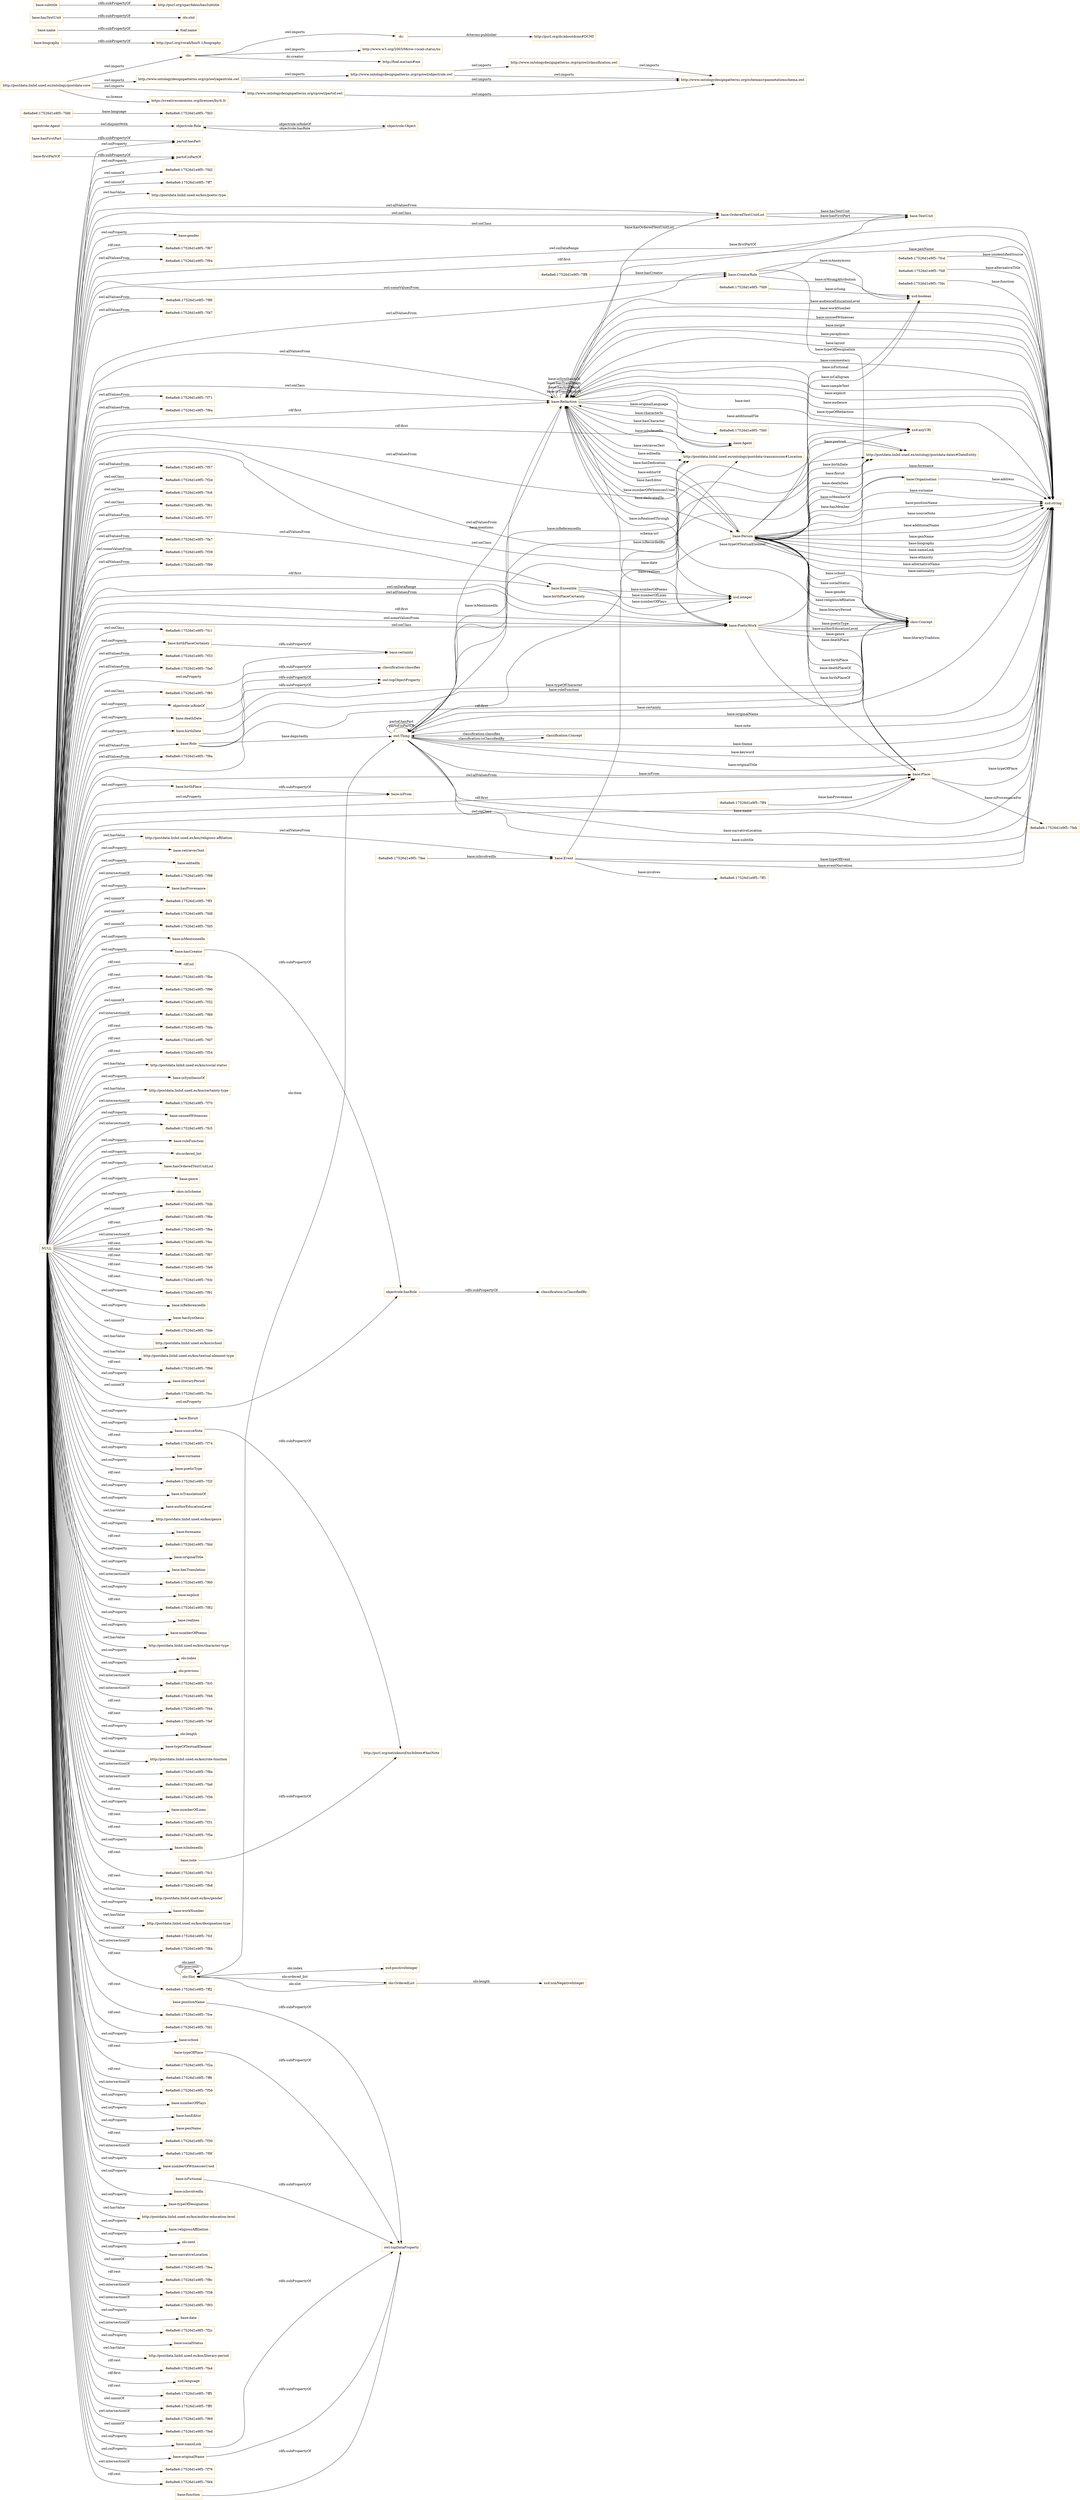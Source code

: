 digraph ar2dtool_diagram { 
rankdir=LR;
size="1501"
node [shape = rectangle, color="orange"]; "-8e6a8e6:17526d1e9f5:-7f94" "base:Role" "base:OrderedTextUnitList" "-8e6a8e6:17526d1e9f5:-7f8f" "-8e6a8e6:17526d1e9f5:-7f47" "agentrole:Agent" "base:Agent" "-8e6a8e6:17526d1e9f5:-7fee" "base:CreatorRole" "base:Person" "-8e6a8e6:17526d1e9f5:-7ff4" "-8e6a8e6:17526d1e9f5:-7fd9" "-8e6a8e6:17526d1e9f5:-7fcd" "base:Organisation" "-8e6a8e6:17526d1e9f5:-7f71" "-8e6a8e6:17526d1e9f5:-7f6a" "-8e6a8e6:17526d1e9f5:-7ff8" "-8e6a8e6:17526d1e9f5:-7fdf" "base:Redaction" "base:Ensemble" "-8e6a8e6:17526d1e9f5:-7f57" "-8e6a8e6:17526d1e9f5:-7f2d" "-8e6a8e6:17526d1e9f5:-7fc6" "-8e6a8e6:17526d1e9f5:-7f61" "-8e6a8e6:17526d1e9f5:-7f77" "-8e6a8e6:17526d1e9f5:-7feb" "base:TextUnit" "-8e6a8e6:17526d1e9f5:-7ff1" "-8e6a8e6:17526d1e9f5:-7fa7" "-8e6a8e6:17526d1e9f5:-7fdc" "-8e6a8e6:17526d1e9f5:-7f39" "-8e6a8e6:17526d1e9f5:-7f99" "skos:Concept" "http://postdata.linhd.uned.es/ontology/postdata-dates#DateEntity" "base:Place" "-8e6a8e6:17526d1e9f5:-7fc1" "base:Event" "-8e6a8e6:17526d1e9f5:-7f33" "-8e6a8e6:17526d1e9f5:-7fa0" "-8e6a8e6:17526d1e9f5:-7fd6" "http://postdata.linhd.uned.es/ontology/postdata-transmission#Location" "-8e6a8e6:17526d1e9f5:-7f85" "base:PoeticWork" "-8e6a8e6:17526d1e9f5:-7f8a" "owl:Thing" "objectrole:Role" "objectrole:Object" "olo:Slot" "olo:OrderedList" "classification:Concept" ; /*classes style*/
	"base:deathDate" -> "owl:topObjectProperty" [ label = "rdfs:subPropertyOf" ];
	"http://www.ontologydesignpatterns.org/cp/owl/objectrole.owl" -> "http://www.ontologydesignpatterns.org/cp/owl/classification.owl" [ label = "owl:imports" ];
	"http://www.ontologydesignpatterns.org/cp/owl/objectrole.owl" -> "http://www.ontologydesignpatterns.org/schemas/cpannotationschema.owl" [ label = "owl:imports" ];
	"http://www.ontologydesignpatterns.org/cp/owl/classification.owl" -> "http://www.ontologydesignpatterns.org/schemas/cpannotationschema.owl" [ label = "owl:imports" ];
	"base:firstPartOf" -> "partof:isPartOf" [ label = "rdfs:subPropertyOf" ];
	"agentrole:Agent" -> "objectrole:Role" [ label = "owl:disjointWith" ];
	"dc:" -> "http://purl.org/dc/aboutdcmi#DCMI" [ label = "dcterms:publisher" ];
	"olo:" -> "http://www.w3.org/2003/06/sw-vocab-status/ns" [ label = "owl:imports" ];
	"olo:" -> "dc:" [ label = "owl:imports" ];
	"olo:" -> "http://foaf.me/zazi#me" [ label = "dc:creator" ];
	"base:birthPlaceCertainty" -> "base:certainty" [ label = "rdfs:subPropertyOf" ];
	"base:biography" -> "http://purl.org/vocab/bio/0.1/biography" [ label = "rdfs:subPropertyOf" ];
	"objectrole:isRoleOf" -> "classification:classifies" [ label = "rdfs:subPropertyOf" ];
	"base:nameLink" -> "owl:topDataProperty" [ label = "rdfs:subPropertyOf" ];
	"base:sourceNote" -> "http://purl.org/net/nknouf/ns/bibtex#hasNote" [ label = "rdfs:subPropertyOf" ];
	"base:name" -> "foaf:name" [ label = "rdfs:subPropertyOf" ];
	"base:hasTextUnit" -> "olo:slot" [ label = "rdfs:subPropertyOf" ];
	"NULL" -> "base:birthPlace" [ label = "owl:onProperty" ];
	"NULL" -> "http://postdata.linhd.uned.es/kos/religious-affiliation" [ label = "owl:hasValue" ];
	"NULL" -> "base:PoeticWork" [ label = "owl:allValuesFrom" ];
	"NULL" -> "base:CreatorRole" [ label = "owl:someValuesFrom" ];
	"NULL" -> "base:retrievesText" [ label = "owl:onProperty" ];
	"NULL" -> "base:editedIn" [ label = "owl:onProperty" ];
	"NULL" -> "-8e6a8e6:17526d1e9f5:-7f98" [ label = "owl:intersectionOf" ];
	"NULL" -> "base:Place" [ label = "rdf:first" ];
	"NULL" -> "base:hasProvenance" [ label = "owl:onProperty" ];
	"NULL" -> "-8e6a8e6:17526d1e9f5:-7ff3" [ label = "owl:unionOf" ];
	"NULL" -> "-8e6a8e6:17526d1e9f5:-7fd8" [ label = "owl:unionOf" ];
	"NULL" -> "-8e6a8e6:17526d1e9f5:-7f8a" [ label = "owl:allValuesFrom" ];
	"NULL" -> "-8e6a8e6:17526d1e9f5:-7fd5" [ label = "owl:unionOf" ];
	"NULL" -> "base:PoeticWork" [ label = "rdf:first" ];
	"NULL" -> "base:isMentionedIn" [ label = "owl:onProperty" ];
	"NULL" -> "base:birthDate" [ label = "owl:onProperty" ];
	"NULL" -> "rdf:nil" [ label = "rdf:rest" ];
	"NULL" -> "-8e6a8e6:17526d1e9f5:-7fbe" [ label = "rdf:rest" ];
	"NULL" -> "-8e6a8e6:17526d1e9f5:-7f96" [ label = "rdf:rest" ];
	"NULL" -> "-8e6a8e6:17526d1e9f5:-7f32" [ label = "owl:unionOf" ];
	"NULL" -> "-8e6a8e6:17526d1e9f5:-7f89" [ label = "owl:intersectionOf" ];
	"NULL" -> "-8e6a8e6:17526d1e9f5:-7fda" [ label = "rdf:rest" ];
	"NULL" -> "-8e6a8e6:17526d1e9f5:-7fd7" [ label = "rdf:rest" ];
	"NULL" -> "-8e6a8e6:17526d1e9f5:-7f54" [ label = "rdf:rest" ];
	"NULL" -> "http://postdata.linhd.uned.es/kos/social-status" [ label = "owl:hasValue" ];
	"NULL" -> "base:isSynthesisOf" [ label = "owl:onProperty" ];
	"NULL" -> "base:birthPlaceCertainty" [ label = "owl:onProperty" ];
	"NULL" -> "http://postdata.linhd.uned.es/kos/certainty-type" [ label = "owl:hasValue" ];
	"NULL" -> "-8e6a8e6:17526d1e9f5:-7f70" [ label = "owl:intersectionOf" ];
	"NULL" -> "base:unusedWitnesses" [ label = "owl:onProperty" ];
	"NULL" -> "-8e6a8e6:17526d1e9f5:-7fc5" [ label = "owl:intersectionOf" ];
	"NULL" -> "objectrole:isRoleOf" [ label = "owl:onProperty" ];
	"NULL" -> "base:roleFunction" [ label = "owl:onProperty" ];
	"NULL" -> "partof:isPartOf" [ label = "owl:onProperty" ];
	"NULL" -> "olo:ordered_list" [ label = "owl:onProperty" ];
	"NULL" -> "base:hasOrderedTextUnitList" [ label = "owl:onProperty" ];
	"NULL" -> "-8e6a8e6:17526d1e9f5:-7f99" [ label = "owl:allValuesFrom" ];
	"NULL" -> "base:Role" [ label = "owl:allValuesFrom" ];
	"NULL" -> "base:genre" [ label = "owl:onProperty" ];
	"NULL" -> "skos:inScheme" [ label = "owl:onProperty" ];
	"NULL" -> "base:OrderedTextUnitList" [ label = "owl:allValuesFrom" ];
	"NULL" -> "-8e6a8e6:17526d1e9f5:-7fdb" [ label = "owl:unionOf" ];
	"NULL" -> "-8e6a8e6:17526d1e9f5:-7f6e" [ label = "rdf:rest" ];
	"NULL" -> "-8e6a8e6:17526d1e9f5:-7fba" [ label = "owl:intersectionOf" ];
	"NULL" -> "-8e6a8e6:17526d1e9f5:-7f33" [ label = "owl:allValuesFrom" ];
	"NULL" -> "base:CreatorRole" [ label = "owl:allValuesFrom" ];
	"NULL" -> "-8e6a8e6:17526d1e9f5:-7fec" [ label = "rdf:rest" ];
	"NULL" -> "-8e6a8e6:17526d1e9f5:-7f87" [ label = "rdf:rest" ];
	"NULL" -> "http://postdata.linhd.uned.es/ontology/postdata-dates#DateEntity" [ label = "owl:onClass" ];
	"NULL" -> "-8e6a8e6:17526d1e9f5:-7fe9" [ label = "rdf:rest" ];
	"NULL" -> "-8e6a8e6:17526d1e9f5:-7fcb" [ label = "rdf:rest" ];
	"NULL" -> "base:Ensemble" [ label = "owl:allValuesFrom" ];
	"NULL" -> "-8e6a8e6:17526d1e9f5:-7f91" [ label = "rdf:rest" ];
	"NULL" -> "base:isReferencedIn" [ label = "owl:onProperty" ];
	"NULL" -> "base:hasSynthesis" [ label = "owl:onProperty" ];
	"NULL" -> "-8e6a8e6:17526d1e9f5:-7f94" [ label = "owl:allValuesFrom" ];
	"NULL" -> "-8e6a8e6:17526d1e9f5:-7fde" [ label = "owl:unionOf" ];
	"NULL" -> "base:Agent" [ label = "rdf:first" ];
	"NULL" -> "http://postdata.linhd.uned.es/kos/school" [ label = "owl:hasValue" ];
	"NULL" -> "skos:Concept" [ label = "rdf:first" ];
	"NULL" -> "http://postdata.linhd.uned.es/kos/textual-element-type" [ label = "owl:hasValue" ];
	"NULL" -> "-8e6a8e6:17526d1e9f5:-7f9d" [ label = "rdf:rest" ];
	"NULL" -> "base:literaryPeriod" [ label = "owl:onProperty" ];
	"NULL" -> "-8e6a8e6:17526d1e9f5:-7fcc" [ label = "owl:unionOf" ];
	"NULL" -> "base:floruit" [ label = "owl:onProperty" ];
	"NULL" -> "-8e6a8e6:17526d1e9f5:-7f74" [ label = "rdf:rest" ];
	"NULL" -> "base:surname" [ label = "owl:onProperty" ];
	"NULL" -> "xsd:string" [ label = "owl:onDataRange" ];
	"NULL" -> "base:poeticType" [ label = "owl:onProperty" ];
	"NULL" -> "-8e6a8e6:17526d1e9f5:-7f2f" [ label = "rdf:rest" ];
	"NULL" -> "base:isTranslationOf" [ label = "owl:onProperty" ];
	"NULL" -> "base:authorEducationLevel" [ label = "owl:onProperty" ];
	"NULL" -> "http://postdata.linhd.uned.es/kos/genre" [ label = "owl:hasValue" ];
	"NULL" -> "base:forename" [ label = "owl:onProperty" ];
	"NULL" -> "-8e6a8e6:17526d1e9f5:-7fdd" [ label = "rdf:rest" ];
	"NULL" -> "base:originalTitle" [ label = "owl:onProperty" ];
	"NULL" -> "base:hasTranslation" [ label = "owl:onProperty" ];
	"NULL" -> "-8e6a8e6:17526d1e9f5:-7fc1" [ label = "owl:onClass" ];
	"NULL" -> "base:Redaction" [ label = "owl:allValuesFrom" ];
	"NULL" -> "-8e6a8e6:17526d1e9f5:-7fa0" [ label = "owl:allValuesFrom" ];
	"NULL" -> "-8e6a8e6:17526d1e9f5:-7f60" [ label = "owl:intersectionOf" ];
	"NULL" -> "base:explicit" [ label = "owl:onProperty" ];
	"NULL" -> "-8e6a8e6:17526d1e9f5:-7f82" [ label = "rdf:rest" ];
	"NULL" -> "-8e6a8e6:17526d1e9f5:-7f2d" [ label = "owl:onClass" ];
	"NULL" -> "base:realises" [ label = "owl:onProperty" ];
	"NULL" -> "base:numberOfPoems" [ label = "owl:onProperty" ];
	"NULL" -> "base:PoeticWork" [ label = "owl:someValuesFrom" ];
	"NULL" -> "http://postdata.linhd.uned.es/kos/character-type" [ label = "owl:hasValue" ];
	"NULL" -> "olo:index" [ label = "owl:onProperty" ];
	"NULL" -> "-8e6a8e6:17526d1e9f5:-7f61" [ label = "owl:onClass" ];
	"NULL" -> "olo:previous" [ label = "owl:onProperty" ];
	"NULL" -> "-8e6a8e6:17526d1e9f5:-7fc0" [ label = "owl:intersectionOf" ];
	"NULL" -> "-8e6a8e6:17526d1e9f5:-7f46" [ label = "owl:intersectionOf" ];
	"NULL" -> "-8e6a8e6:17526d1e9f5:-7f44" [ label = "rdf:rest" ];
	"NULL" -> "-8e6a8e6:17526d1e9f5:-7f47" [ label = "owl:allValuesFrom" ];
	"NULL" -> "-8e6a8e6:17526d1e9f5:-7fef" [ label = "rdf:rest" ];
	"NULL" -> "base:PoeticWork" [ label = "owl:onClass" ];
	"NULL" -> "xsd:string" [ label = "rdf:first" ];
	"NULL" -> "olo:length" [ label = "owl:onProperty" ];
	"NULL" -> "base:typeOfTextualElement" [ label = "owl:onProperty" ];
	"NULL" -> "http://postdata.linhd.uned.es/kos/role-function" [ label = "owl:hasValue" ];
	"NULL" -> "-8e6a8e6:17526d1e9f5:-7f8e" [ label = "owl:intersectionOf" ];
	"NULL" -> "-8e6a8e6:17526d1e9f5:-7fa6" [ label = "owl:intersectionOf" ];
	"NULL" -> "-8e6a8e6:17526d1e9f5:-7f36" [ label = "rdf:rest" ];
	"NULL" -> "-8e6a8e6:17526d1e9f5:-7f39" [ label = "owl:someValuesFrom" ];
	"NULL" -> "base:numberOfLines" [ label = "owl:onProperty" ];
	"NULL" -> "-8e6a8e6:17526d1e9f5:-7f31" [ label = "rdf:rest" ];
	"NULL" -> "-8e6a8e6:17526d1e9f5:-7f85" [ label = "owl:onClass" ];
	"NULL" -> "-8e6a8e6:17526d1e9f5:-7f5e" [ label = "rdf:rest" ];
	"NULL" -> "base:isIndexedIn" [ label = "owl:onProperty" ];
	"NULL" -> "-8e6a8e6:17526d1e9f5:-7fc3" [ label = "rdf:rest" ];
	"NULL" -> "-8e6a8e6:17526d1e9f5:-7f6a" [ label = "owl:allValuesFrom" ];
	"NULL" -> "-8e6a8e6:17526d1e9f5:-7fa7" [ label = "owl:allValuesFrom" ];
	"NULL" -> "-8e6a8e6:17526d1e9f5:-7fb8" [ label = "rdf:rest" ];
	"NULL" -> "http://postdata.linhd.uned.es/kos/gender" [ label = "owl:hasValue" ];
	"NULL" -> "base:workNumber" [ label = "owl:onProperty" ];
	"NULL" -> "base:hasCreator" [ label = "owl:onProperty" ];
	"NULL" -> "http://postdata.linhd.uned.es/kos/designation-type" [ label = "owl:hasValue" ];
	"NULL" -> "-8e6a8e6:17526d1e9f5:-7fcf" [ label = "owl:unionOf" ];
	"NULL" -> "-8e6a8e6:17526d1e9f5:-7f84" [ label = "owl:intersectionOf" ];
	"NULL" -> "base:deathDate" [ label = "owl:onProperty" ];
	"NULL" -> "-8e6a8e6:17526d1e9f5:-7ff2" [ label = "rdf:rest" ];
	"NULL" -> "base:isFrom" [ label = "owl:onProperty" ];
	"NULL" -> "-8e6a8e6:17526d1e9f5:-7fce" [ label = "rdf:rest" ];
	"NULL" -> "-8e6a8e6:17526d1e9f5:-7fd1" [ label = "rdf:rest" ];
	"NULL" -> "base:Redaction" [ label = "owl:onClass" ];
	"NULL" -> "base:school" [ label = "owl:onProperty" ];
	"NULL" -> "-8e6a8e6:17526d1e9f5:-7f2a" [ label = "rdf:rest" ];
	"NULL" -> "-8e6a8e6:17526d1e9f5:-7f57" [ label = "owl:allValuesFrom" ];
	"NULL" -> "xsd:integer" [ label = "owl:onDataRange" ];
	"NULL" -> "-8e6a8e6:17526d1e9f5:-7ff6" [ label = "rdf:rest" ];
	"NULL" -> "-8e6a8e6:17526d1e9f5:-7fc6" [ label = "owl:onClass" ];
	"NULL" -> "-8e6a8e6:17526d1e9f5:-7f56" [ label = "owl:intersectionOf" ];
	"NULL" -> "objectrole:hasRole" [ label = "owl:onProperty" ];
	"NULL" -> "partof:hasPart" [ label = "owl:onProperty" ];
	"NULL" -> "base:Place" [ label = "owl:onClass" ];
	"NULL" -> "base:numberOfPlays" [ label = "owl:onProperty" ];
	"NULL" -> "base:hasEditor" [ label = "owl:onProperty" ];
	"NULL" -> "base:nameLink" [ label = "owl:onProperty" ];
	"NULL" -> "base:Ensemble" [ label = "rdf:first" ];
	"NULL" -> "base:penName" [ label = "owl:onProperty" ];
	"NULL" -> "-8e6a8e6:17526d1e9f5:-7f30" [ label = "rdf:rest" ];
	"NULL" -> "-8e6a8e6:17526d1e9f5:-7f9f" [ label = "owl:intersectionOf" ];
	"NULL" -> "base:numberOfWitnessesUsed" [ label = "owl:onProperty" ];
	"NULL" -> "-8e6a8e6:17526d1e9f5:-7f71" [ label = "owl:allValuesFrom" ];
	"NULL" -> "base:isInvolvedIn" [ label = "owl:onProperty" ];
	"NULL" -> "base:typeOfDesignation" [ label = "owl:onProperty" ];
	"NULL" -> "http://postdata.linhd.uned.es/ontology/postdata-transmission#Location" [ label = "owl:allValuesFrom" ];
	"NULL" -> "base:Redaction" [ label = "rdf:first" ];
	"NULL" -> "http://postdata.linhd.uned.es/kos/author-education-level" [ label = "owl:hasValue" ];
	"NULL" -> "base:originalName" [ label = "owl:onProperty" ];
	"NULL" -> "base:religiousAffiliation" [ label = "owl:onProperty" ];
	"NULL" -> "olo:next" [ label = "owl:onProperty" ];
	"NULL" -> "base:sourceNote" [ label = "owl:onProperty" ];
	"NULL" -> "base:narrativeLocation" [ label = "owl:onProperty" ];
	"NULL" -> "-8e6a8e6:17526d1e9f5:-7fea" [ label = "owl:unionOf" ];
	"NULL" -> "-8e6a8e6:17526d1e9f5:-7f8c" [ label = "rdf:rest" ];
	"NULL" -> "-8e6a8e6:17526d1e9f5:-7f38" [ label = "owl:intersectionOf" ];
	"NULL" -> "-8e6a8e6:17526d1e9f5:-7f8f" [ label = "owl:allValuesFrom" ];
	"NULL" -> "-8e6a8e6:17526d1e9f5:-7f77" [ label = "owl:allValuesFrom" ];
	"NULL" -> "-8e6a8e6:17526d1e9f5:-7f93" [ label = "owl:intersectionOf" ];
	"NULL" -> "base:certainty" [ label = "owl:onProperty" ];
	"NULL" -> "base:date" [ label = "owl:onProperty" ];
	"NULL" -> "-8e6a8e6:17526d1e9f5:-7f2c" [ label = "owl:intersectionOf" ];
	"NULL" -> "base:TextUnit" [ label = "owl:onClass" ];
	"NULL" -> "base:Place" [ label = "owl:allValuesFrom" ];
	"NULL" -> "base:socialStatus" [ label = "owl:onProperty" ];
	"NULL" -> "http://postdata.linhd.uned.es/kos/literary-period" [ label = "owl:hasValue" ];
	"NULL" -> "http://postdata.linhd.uned.es/ontology/postdata-dates#DateEntity" [ label = "owl:allValuesFrom" ];
	"NULL" -> "-8e6a8e6:17526d1e9f5:-7fa4" [ label = "rdf:rest" ];
	"NULL" -> "xsd:language" [ label = "rdf:first" ];
	"NULL" -> "-8e6a8e6:17526d1e9f5:-7ff5" [ label = "rdf:rest" ];
	"NULL" -> "-8e6a8e6:17526d1e9f5:-7ff0" [ label = "owl:unionOf" ];
	"NULL" -> "-8e6a8e6:17526d1e9f5:-7f69" [ label = "owl:intersectionOf" ];
	"NULL" -> "-8e6a8e6:17526d1e9f5:-7fed" [ label = "owl:unionOf" ];
	"NULL" -> "-8e6a8e6:17526d1e9f5:-7f76" [ label = "owl:intersectionOf" ];
	"NULL" -> "-8e6a8e6:17526d1e9f5:-7fd4" [ label = "rdf:rest" ];
	"NULL" -> "-8e6a8e6:17526d1e9f5:-7fd2" [ label = "owl:unionOf" ];
	"NULL" -> "-8e6a8e6:17526d1e9f5:-7ff7" [ label = "owl:unionOf" ];
	"NULL" -> "http://postdata.linhd.uned.es/kos/poetic-type" [ label = "owl:hasValue" ];
	"NULL" -> "base:gender" [ label = "owl:onProperty" ];
	"NULL" -> "-8e6a8e6:17526d1e9f5:-7f67" [ label = "rdf:rest" ];
	"NULL" -> "base:OrderedTextUnitList" [ label = "owl:onClass" ];
	"NULL" -> "base:Event" [ label = "owl:allValuesFrom" ];
	"base:hasFirstPart" -> "partof:hasPart" [ label = "rdfs:subPropertyOf" ];
	"base:hasCreator" -> "objectrole:hasRole" [ label = "rdfs:subPropertyOf" ];
	"base:birthPlace" -> "base:isFrom" [ label = "rdfs:subPropertyOf" ];
	"http://www.ontologydesignpatterns.org/cp/owl/agentrole.owl" -> "http://www.ontologydesignpatterns.org/cp/owl/objectrole.owl" [ label = "owl:imports" ];
	"http://www.ontologydesignpatterns.org/cp/owl/agentrole.owl" -> "http://www.ontologydesignpatterns.org/schemas/cpannotationschema.owl" [ label = "owl:imports" ];
	"base:isFictional" -> "owl:topDataProperty" [ label = "rdfs:subPropertyOf" ];
	"base:subtitle" -> "http://purl.org/spar/fabio/hasSubtitle" [ label = "rdfs:subPropertyOf" ];
	"base:function" -> "owl:topDataProperty" [ label = "rdfs:subPropertyOf" ];
	"base:originalName" -> "owl:topDataProperty" [ label = "rdfs:subPropertyOf" ];
	"http://www.ontologydesignpatterns.org/cp/owl/partof.owl" -> "http://www.ontologydesignpatterns.org/schemas/cpannotationschema.owl" [ label = "owl:imports" ];
	"http://postdata.linhd.uned.es/ontology/postdata-core" -> "https://creativecommons.org/licenses/by/4.0/" [ label = "ns:license" ];
	"http://postdata.linhd.uned.es/ontology/postdata-core" -> "http://www.ontologydesignpatterns.org/cp/owl/partof.owl" [ label = "owl:imports" ];
	"http://postdata.linhd.uned.es/ontology/postdata-core" -> "http://www.ontologydesignpatterns.org/cp/owl/agentrole.owl" [ label = "owl:imports" ];
	"http://postdata.linhd.uned.es/ontology/postdata-core" -> "olo:" [ label = "owl:imports" ];
	"base:note" -> "http://purl.org/net/nknouf/ns/bibtex#hasNote" [ label = "rdfs:subPropertyOf" ];
	"base:birthDate" -> "owl:topObjectProperty" [ label = "rdfs:subPropertyOf" ];
	"base:positionName" -> "owl:topDataProperty" [ label = "rdfs:subPropertyOf" ];
	"objectrole:hasRole" -> "classification:isClassifiedBy" [ label = "rdfs:subPropertyOf" ];
	"base:typeOfPlace" -> "owl:topDataProperty" [ label = "rdfs:subPropertyOf" ];
	"base:Redaction" -> "owl:Thing" [ label = "base:mentions" ];
	"base:Person" -> "xsd:boolean" [ label = "base:isFictional" ];
	"owl:Thing" -> "xsd:string" [ label = "base:narrativeLocation" ];
	"base:CreatorRole" -> "xsd:string" [ label = "base:penName" ];
	"base:Person" -> "base:Place" [ label = "base:deathPlace" ];
	"base:Ensemble" -> "xsd:integer" [ label = "base:numberOfLines" ];
	"base:Redaction" -> "xsd:string" [ label = "base:audienceEducationLevel" ];
	"base:Event" -> "xsd:string" [ label = "base:eventNarration" ];
	"base:Redaction" -> "xsd:string" [ label = "base:workNumber" ];
	"owl:Thing" -> "xsd:string" [ label = "base:originalName" ];
	"base:OrderedTextUnitList" -> "base:TextUnit" [ label = "base:hasTextUnit" ];
	"base:Redaction" -> "base:Person" [ label = "base:hasEditor" ];
	"olo:Slot" -> "olo:Slot" [ label = "olo:previous" ];
	"base:Redaction" -> "xsd:string" [ label = "base:unusedWitnesses" ];
	"base:Place" -> "base:Person" [ label = "base:deathPlaceOf" ];
	"base:Person" -> "http://postdata.linhd.uned.es/ontology/postdata-dates#DateEntity" [ label = "base:floruit" ];
	"base:Person" -> "xsd:string" [ label = "base:surname" ];
	"base:Person" -> "xsd:string" [ label = "base:positionName" ];
	"classification:Concept" -> "owl:Thing" [ label = "classification:classifies" ];
	"-8e6a8e6:17526d1e9f5:-7ff8" -> "base:CreatorRole" [ label = "base:hasCreator" ];
	"base:Redaction" -> "xsd:string" [ label = "base:paraphrasis" ];
	"base:Person" -> "base:Redaction" [ label = "base:hasDedication" ];
	"base:Event" -> "xsd:string" [ label = "base:typeOfEvent" ];
	"base:Person" -> "http://postdata.linhd.uned.es/ontology/postdata-dates#DateEntity" [ label = "base:deathDate" ];
	"base:Person" -> "base:Place" [ label = "base:birthPlace" ];
	"base:Event" -> "http://postdata.linhd.uned.es/ontology/postdata-transmission#Location" [ label = "base:isRecordedBy" ];
	"base:CreatorRole" -> "xsd:boolean" [ label = "base:isAnonymous" ];
	"base:Redaction" -> "base:Agent" [ label = "base:hasCharacter" ];
	"base:Redaction" -> "xsd:anyURI" [ label = "base:text" ];
	"base:Redaction" -> "xsd:anyURI" [ label = "base:additionalFile" ];
	"base:Person" -> "base:Organisation" [ label = "base:isMemberOf" ];
	"base:Redaction" -> "xsd:string" [ label = "base:layout" ];
	"base:PoeticWork" -> "xsd:boolean" [ label = "base:isCalligram" ];
	"olo:Slot" -> "olo:OrderedList" [ label = "olo:ordered_list" ];
	"base:Redaction" -> "http://postdata.linhd.uned.es/ontology/postdata-transmission#Location" [ label = "base:editedIn" ];
	"base:Redaction" -> "skos:Concept" [ label = "base:typeOfTextualElement" ];
	"olo:OrderedList" -> "xsd:nonNegativeInteger" [ label = "olo:length" ];
	"-8e6a8e6:17526d1e9f5:-7fee" -> "base:Event" [ label = "base:isInvolvedIn" ];
	"base:PoeticWork" -> "base:Redaction" [ label = "base:isRealisedThrough" ];
	"base:Redaction" -> "base:PoeticWork" [ label = "base:realises" ];
	"base:Person" -> "skos:Concept" [ label = "base:religiousAffiliation" ];
	"base:Person" -> "xsd:string" [ label = "base:sourceNote" ];
	"base:Redaction" -> "xsd:string" [ label = "base:sampleText" ];
	"base:Redaction" -> "xsd:string" [ label = "base:incipit" ];
	"base:Person" -> "http://postdata.linhd.uned.es/ontology/postdata-dates#DateEntity" [ label = "base:birthDate" ];
	"base:Person" -> "owl:Thing" [ label = "base:birthPlaceCertainty" ];
	"base:Person" -> "skos:Concept" [ label = "base:literaryPeriod" ];
	"base:Person" -> "xsd:string" [ label = "base:additionalName" ];
	"base:Person" -> "xsd:string" [ label = "base:genName" ];
	"base:Person" -> "base:Redaction" [ label = "base:editorOf" ];
	"base:CreatorRole" -> "skos:Concept" [ label = "base:typeOfDesignation" ];
	"base:Person" -> "xsd:string" [ label = "base:biography" ];
	"base:Redaction" -> "base:Redaction" [ label = "base:isTranslationOf" ];
	"owl:Thing" -> "skos:Concept" [ label = "base:certainty" ];
	"base:Redaction" -> "base:Redaction" [ label = "base:hasSynthesis" ];
	"olo:OrderedList" -> "olo:Slot" [ label = "olo:slot" ];
	"base:Person" -> "skos:Concept" [ label = "base:school" ];
	"olo:Slot" -> "olo:Slot" [ label = "olo:next" ];
	"owl:Thing" -> "xsd:anyURI" [ label = "schema:url" ];
	"owl:Thing" -> "http://postdata.linhd.uned.es/ontology/postdata-transmission#Location" [ label = "base:isReferencedIn" ];
	"base:PoeticWork" -> "xsd:string" [ label = "base:literaryTradition" ];
	"owl:Thing" -> "xsd:string" [ label = "base:note" ];
	"-8e6a8e6:17526d1e9f5:-7fcd" -> "xsd:string" [ label = "base:unidentifiedSource" ];
	"owl:Thing" -> "xsd:string" [ label = "base:theme" ];
	"base:Event" -> "-8e6a8e6:17526d1e9f5:-7ff1" [ label = "base:involves" ];
	"base:Role" -> "skos:Concept" [ label = "base:roleFunction" ];
	"base:PoeticWork" -> "skos:Concept" [ label = "base:poeticType" ];
	"olo:Slot" -> "owl:Thing" [ label = "olo:item" ];
	"base:Place" -> "xsd:string" [ label = "base:typeOfPlace" ];
	"-8e6a8e6:17526d1e9f5:-7fd9" -> "xsd:boolean" [ label = "base:isSong" ];
	"base:Person" -> "xsd:string" [ label = "base:nameLink" ];
	"base:Ensemble" -> "xsd:integer" [ label = "base:numberOfPlays" ];
	"base:Place" -> "base:Person" [ label = "base:birthPlaceOf" ];
	"base:Redaction" -> "http://postdata.linhd.uned.es/ontology/postdata-transmission#Location" [ label = "base:isIndexedIn" ];
	"base:Person" -> "xsd:string" [ label = "base:ethnicity" ];
	"owl:Thing" -> "xsd:string" [ label = "base:keyword" ];
	"base:Redaction" -> "xsd:string" [ label = "base:commentary" ];
	"base:Redaction" -> "base:OrderedTextUnitList" [ label = "base:hasOrderedTextUnitList" ];
	"owl:Thing" -> "xsd:string" [ label = "base:originalTitle" ];
	"base:Person" -> "skos:Concept" [ label = "base:socialStatus" ];
	"owl:Thing" -> "classification:Concept" [ label = "classification:isClassifiedBy" ];
	"owl:Thing" -> "owl:Thing" [ label = "partof:isPartOf" ];
	"olo:Slot" -> "xsd:positiveInteger" [ label = "olo:index" ];
	"-8e6a8e6:17526d1e9f5:-7fdc" -> "xsd:string" [ label = "base:function" ];
	"base:PoeticWork" -> "skos:Concept" [ label = "base:authorEducationLevel" ];
	"owl:Thing" -> "base:Place" [ label = "base:isFrom" ];
	"base:Redaction" -> "base:Redaction" [ label = "base:hasTranslation" ];
	"base:CreatorRole" -> "xsd:boolean" [ label = "base:isWrongAttribution" ];
	"owl:Thing" -> "http://postdata.linhd.uned.es/ontology/postdata-dates#DateEntity" [ label = "base:date" ];
	"base:TextUnit" -> "base:Redaction" [ label = "base:firstPartOf" ];
	"base:Person" -> "xsd:string" [ label = "base:alternativeName" ];
	"objectrole:Object" -> "objectrole:Role" [ label = "objectrole:hasRole" ];
	"-8e6a8e6:17526d1e9f5:-7ff4" -> "base:Place" [ label = "base:hasProvenance" ];
	"base:Person" -> "xsd:string" [ label = "base:nationality" ];
	"owl:Thing" -> "base:Redaction" [ label = "base:isMentionedIn" ];
	"base:OrderedTextUnitList" -> "base:TextUnit" [ label = "base:hasFirstPart" ];
	"base:Person" -> "xsd:anyURI" [ label = "base:portrait" ];
	"-8e6a8e6:17526d1e9f5:-7fdf" -> "xsd:string" [ label = "base:alternativeTitle" ];
	"base:Organisation" -> "xsd:string" [ label = "base:address" ];
	"base:Role" -> "skos:Concept" [ label = "base:typeOfCharacter" ];
	"base:Organisation" -> "base:Person" [ label = "base:hasMember" ];
	"base:Place" -> "-8e6a8e6:17526d1e9f5:-7feb" [ label = "base:isProvenanceFor" ];
	"base:Redaction" -> "xsd:string" [ label = "base:explicit" ];
	"owl:Thing" -> "xsd:string" [ label = "base:subtitle" ];
	"base:Redaction" -> "http://postdata.linhd.uned.es/ontology/postdata-transmission#Location" [ label = "base:retrievesText" ];
	"base:Person" -> "skos:Concept" [ label = "base:gender" ];
	"base:PoeticWork" -> "skos:Concept" [ label = "base:genre" ];
	"owl:Thing" -> "xsd:string" [ label = "base:name" ];
	"base:Redaction" -> "base:Person" [ label = "base:dedicatedTo" ];
	"base:Person" -> "xsd:string" [ label = "base:forename" ];
	"base:Redaction" -> "xsd:string" [ label = "base:audience" ];
	"base:Ensemble" -> "xsd:integer" [ label = "base:numberOfPoems" ];
	"base:Redaction" -> "xsd:string" [ label = "base:typeOfRedaction" ];
	"base:Redaction" -> "xsd:integer" [ label = "base:numberOfWitnessesUsed" ];
	"base:Redaction" -> "-8e6a8e6:17526d1e9f5:-7fd0" [ label = "base:originalLanguage" ];
	"owl:Thing" -> "owl:Thing" [ label = "partof:hasPart" ];
	"base:Role" -> "owl:Thing" [ label = "base:depictedIn" ];
	"base:Agent" -> "base:Redaction" [ label = "base:characterIn" ];
	"-8e6a8e6:17526d1e9f5:-7fd6" -> "-8e6a8e6:17526d1e9f5:-7fd3" [ label = "base:language" ];
	"objectrole:Role" -> "objectrole:Object" [ label = "objectrole:isRoleOf" ];
	"base:Redaction" -> "base:Redaction" [ label = "base:isSynthesisOf" ];

}
